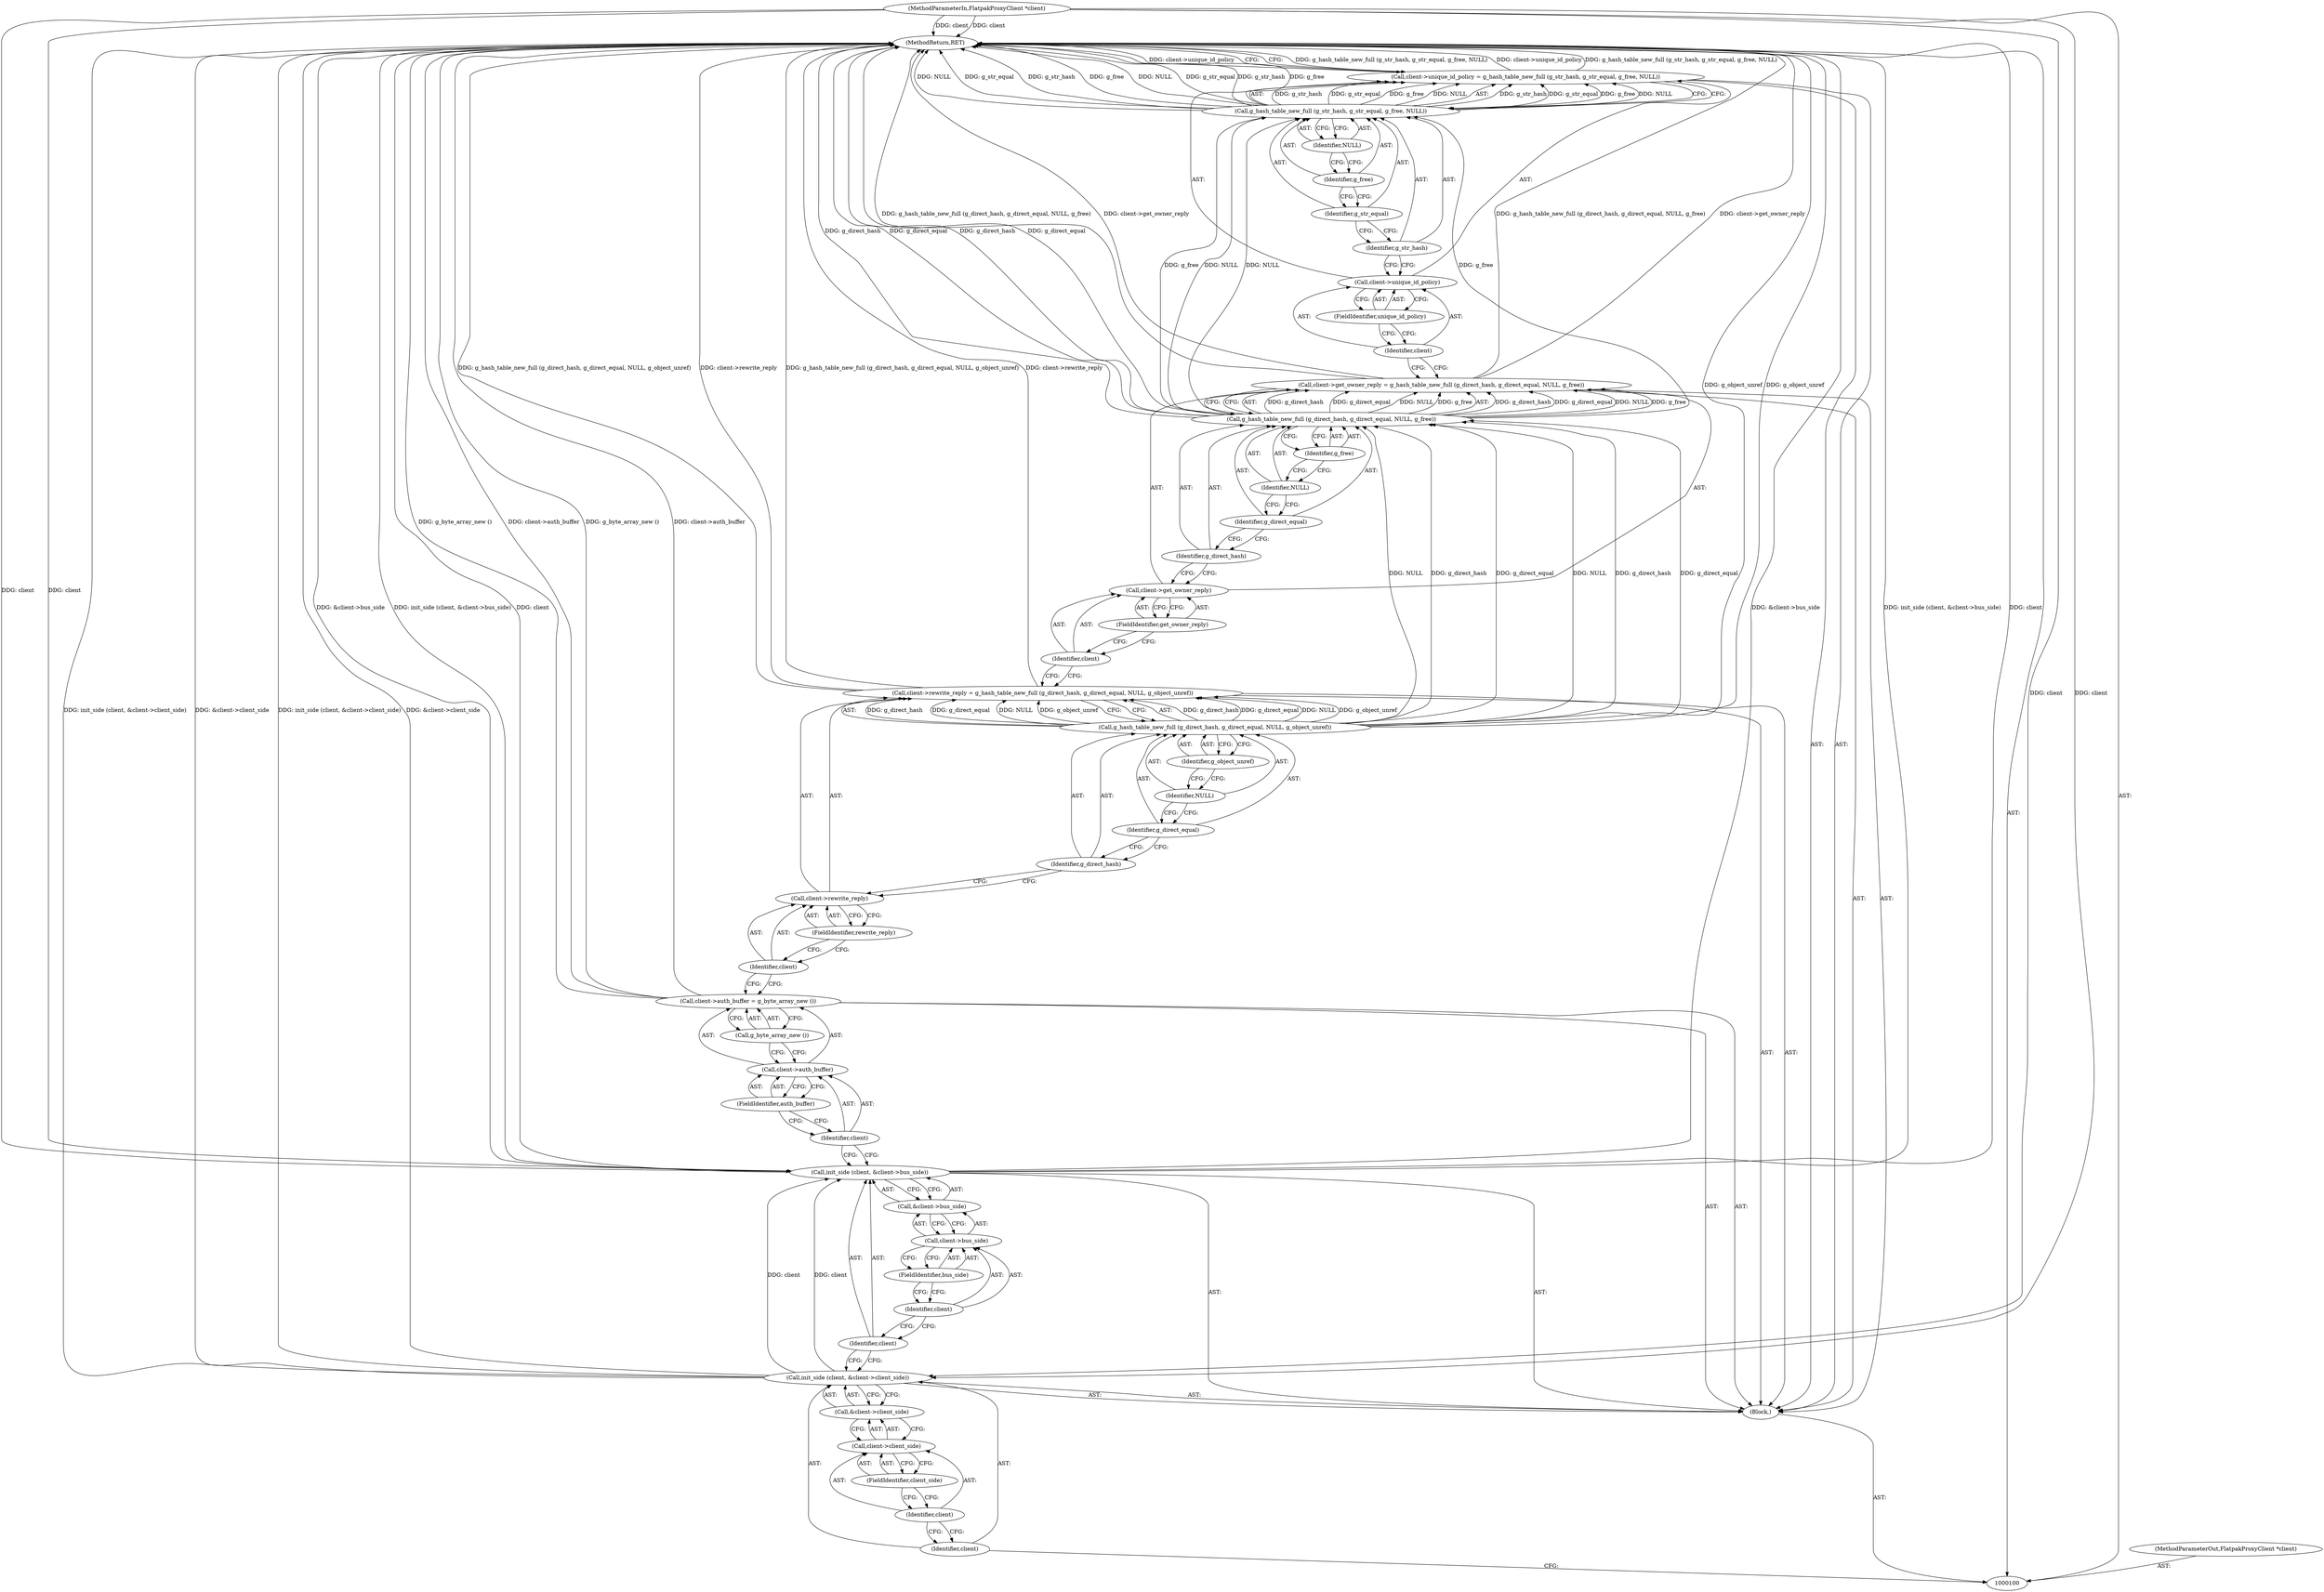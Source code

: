 digraph "0_flatpak_52346bf187b5a7f1c0fe9075b328b7ad6abe78f6_1" {
"1000147" [label="(MethodReturn,RET)"];
"1000101" [label="(MethodParameterIn,FlatpakProxyClient *client)"];
"1000182" [label="(MethodParameterOut,FlatpakProxyClient *client)"];
"1000102" [label="(Block,)"];
"1000104" [label="(Identifier,client)"];
"1000105" [label="(Call,&client->client_side)"];
"1000106" [label="(Call,client->client_side)"];
"1000107" [label="(Identifier,client)"];
"1000103" [label="(Call,init_side (client, &client->client_side))"];
"1000108" [label="(FieldIdentifier,client_side)"];
"1000110" [label="(Identifier,client)"];
"1000111" [label="(Call,&client->bus_side)"];
"1000112" [label="(Call,client->bus_side)"];
"1000113" [label="(Identifier,client)"];
"1000109" [label="(Call,init_side (client, &client->bus_side))"];
"1000114" [label="(FieldIdentifier,bus_side)"];
"1000118" [label="(FieldIdentifier,auth_buffer)"];
"1000115" [label="(Call,client->auth_buffer = g_byte_array_new ())"];
"1000116" [label="(Call,client->auth_buffer)"];
"1000117" [label="(Identifier,client)"];
"1000119" [label="(Call,g_byte_array_new ())"];
"1000123" [label="(FieldIdentifier,rewrite_reply)"];
"1000124" [label="(Call,g_hash_table_new_full (g_direct_hash, g_direct_equal, NULL, g_object_unref))"];
"1000120" [label="(Call,client->rewrite_reply = g_hash_table_new_full (g_direct_hash, g_direct_equal, NULL, g_object_unref))"];
"1000121" [label="(Call,client->rewrite_reply)"];
"1000122" [label="(Identifier,client)"];
"1000125" [label="(Identifier,g_direct_hash)"];
"1000126" [label="(Identifier,g_direct_equal)"];
"1000127" [label="(Identifier,NULL)"];
"1000128" [label="(Identifier,g_object_unref)"];
"1000132" [label="(FieldIdentifier,get_owner_reply)"];
"1000133" [label="(Call,g_hash_table_new_full (g_direct_hash, g_direct_equal, NULL, g_free))"];
"1000129" [label="(Call,client->get_owner_reply = g_hash_table_new_full (g_direct_hash, g_direct_equal, NULL, g_free))"];
"1000130" [label="(Call,client->get_owner_reply)"];
"1000131" [label="(Identifier,client)"];
"1000134" [label="(Identifier,g_direct_hash)"];
"1000135" [label="(Identifier,g_direct_equal)"];
"1000136" [label="(Identifier,NULL)"];
"1000137" [label="(Identifier,g_free)"];
"1000141" [label="(FieldIdentifier,unique_id_policy)"];
"1000138" [label="(Call,client->unique_id_policy = g_hash_table_new_full (g_str_hash, g_str_equal, g_free, NULL))"];
"1000139" [label="(Call,client->unique_id_policy)"];
"1000140" [label="(Identifier,client)"];
"1000142" [label="(Call,g_hash_table_new_full (g_str_hash, g_str_equal, g_free, NULL))"];
"1000143" [label="(Identifier,g_str_hash)"];
"1000144" [label="(Identifier,g_str_equal)"];
"1000145" [label="(Identifier,g_free)"];
"1000146" [label="(Identifier,NULL)"];
"1000147" -> "1000100"  [label="AST: "];
"1000147" -> "1000138"  [label="CFG: "];
"1000129" -> "1000147"  [label="DDG: client->get_owner_reply"];
"1000129" -> "1000147"  [label="DDG: g_hash_table_new_full (g_direct_hash, g_direct_equal, NULL, g_free)"];
"1000138" -> "1000147"  [label="DDG: g_hash_table_new_full (g_str_hash, g_str_equal, g_free, NULL)"];
"1000138" -> "1000147"  [label="DDG: client->unique_id_policy"];
"1000103" -> "1000147"  [label="DDG: &client->client_side"];
"1000103" -> "1000147"  [label="DDG: init_side (client, &client->client_side)"];
"1000115" -> "1000147"  [label="DDG: g_byte_array_new ()"];
"1000115" -> "1000147"  [label="DDG: client->auth_buffer"];
"1000142" -> "1000147"  [label="DDG: NULL"];
"1000142" -> "1000147"  [label="DDG: g_str_equal"];
"1000142" -> "1000147"  [label="DDG: g_str_hash"];
"1000142" -> "1000147"  [label="DDG: g_free"];
"1000109" -> "1000147"  [label="DDG: init_side (client, &client->bus_side)"];
"1000109" -> "1000147"  [label="DDG: client"];
"1000109" -> "1000147"  [label="DDG: &client->bus_side"];
"1000120" -> "1000147"  [label="DDG: g_hash_table_new_full (g_direct_hash, g_direct_equal, NULL, g_object_unref)"];
"1000120" -> "1000147"  [label="DDG: client->rewrite_reply"];
"1000133" -> "1000147"  [label="DDG: g_direct_hash"];
"1000133" -> "1000147"  [label="DDG: g_direct_equal"];
"1000101" -> "1000147"  [label="DDG: client"];
"1000124" -> "1000147"  [label="DDG: g_object_unref"];
"1000101" -> "1000100"  [label="AST: "];
"1000101" -> "1000147"  [label="DDG: client"];
"1000101" -> "1000103"  [label="DDG: client"];
"1000101" -> "1000109"  [label="DDG: client"];
"1000182" -> "1000100"  [label="AST: "];
"1000102" -> "1000100"  [label="AST: "];
"1000103" -> "1000102"  [label="AST: "];
"1000109" -> "1000102"  [label="AST: "];
"1000115" -> "1000102"  [label="AST: "];
"1000120" -> "1000102"  [label="AST: "];
"1000129" -> "1000102"  [label="AST: "];
"1000138" -> "1000102"  [label="AST: "];
"1000104" -> "1000103"  [label="AST: "];
"1000104" -> "1000100"  [label="CFG: "];
"1000107" -> "1000104"  [label="CFG: "];
"1000105" -> "1000103"  [label="AST: "];
"1000105" -> "1000106"  [label="CFG: "];
"1000106" -> "1000105"  [label="AST: "];
"1000103" -> "1000105"  [label="CFG: "];
"1000106" -> "1000105"  [label="AST: "];
"1000106" -> "1000108"  [label="CFG: "];
"1000107" -> "1000106"  [label="AST: "];
"1000108" -> "1000106"  [label="AST: "];
"1000105" -> "1000106"  [label="CFG: "];
"1000107" -> "1000106"  [label="AST: "];
"1000107" -> "1000104"  [label="CFG: "];
"1000108" -> "1000107"  [label="CFG: "];
"1000103" -> "1000102"  [label="AST: "];
"1000103" -> "1000105"  [label="CFG: "];
"1000104" -> "1000103"  [label="AST: "];
"1000105" -> "1000103"  [label="AST: "];
"1000110" -> "1000103"  [label="CFG: "];
"1000103" -> "1000147"  [label="DDG: &client->client_side"];
"1000103" -> "1000147"  [label="DDG: init_side (client, &client->client_side)"];
"1000101" -> "1000103"  [label="DDG: client"];
"1000103" -> "1000109"  [label="DDG: client"];
"1000108" -> "1000106"  [label="AST: "];
"1000108" -> "1000107"  [label="CFG: "];
"1000106" -> "1000108"  [label="CFG: "];
"1000110" -> "1000109"  [label="AST: "];
"1000110" -> "1000103"  [label="CFG: "];
"1000113" -> "1000110"  [label="CFG: "];
"1000111" -> "1000109"  [label="AST: "];
"1000111" -> "1000112"  [label="CFG: "];
"1000112" -> "1000111"  [label="AST: "];
"1000109" -> "1000111"  [label="CFG: "];
"1000112" -> "1000111"  [label="AST: "];
"1000112" -> "1000114"  [label="CFG: "];
"1000113" -> "1000112"  [label="AST: "];
"1000114" -> "1000112"  [label="AST: "];
"1000111" -> "1000112"  [label="CFG: "];
"1000113" -> "1000112"  [label="AST: "];
"1000113" -> "1000110"  [label="CFG: "];
"1000114" -> "1000113"  [label="CFG: "];
"1000109" -> "1000102"  [label="AST: "];
"1000109" -> "1000111"  [label="CFG: "];
"1000110" -> "1000109"  [label="AST: "];
"1000111" -> "1000109"  [label="AST: "];
"1000117" -> "1000109"  [label="CFG: "];
"1000109" -> "1000147"  [label="DDG: init_side (client, &client->bus_side)"];
"1000109" -> "1000147"  [label="DDG: client"];
"1000109" -> "1000147"  [label="DDG: &client->bus_side"];
"1000103" -> "1000109"  [label="DDG: client"];
"1000101" -> "1000109"  [label="DDG: client"];
"1000114" -> "1000112"  [label="AST: "];
"1000114" -> "1000113"  [label="CFG: "];
"1000112" -> "1000114"  [label="CFG: "];
"1000118" -> "1000116"  [label="AST: "];
"1000118" -> "1000117"  [label="CFG: "];
"1000116" -> "1000118"  [label="CFG: "];
"1000115" -> "1000102"  [label="AST: "];
"1000115" -> "1000119"  [label="CFG: "];
"1000116" -> "1000115"  [label="AST: "];
"1000119" -> "1000115"  [label="AST: "];
"1000122" -> "1000115"  [label="CFG: "];
"1000115" -> "1000147"  [label="DDG: g_byte_array_new ()"];
"1000115" -> "1000147"  [label="DDG: client->auth_buffer"];
"1000116" -> "1000115"  [label="AST: "];
"1000116" -> "1000118"  [label="CFG: "];
"1000117" -> "1000116"  [label="AST: "];
"1000118" -> "1000116"  [label="AST: "];
"1000119" -> "1000116"  [label="CFG: "];
"1000117" -> "1000116"  [label="AST: "];
"1000117" -> "1000109"  [label="CFG: "];
"1000118" -> "1000117"  [label="CFG: "];
"1000119" -> "1000115"  [label="AST: "];
"1000119" -> "1000116"  [label="CFG: "];
"1000115" -> "1000119"  [label="CFG: "];
"1000123" -> "1000121"  [label="AST: "];
"1000123" -> "1000122"  [label="CFG: "];
"1000121" -> "1000123"  [label="CFG: "];
"1000124" -> "1000120"  [label="AST: "];
"1000124" -> "1000128"  [label="CFG: "];
"1000125" -> "1000124"  [label="AST: "];
"1000126" -> "1000124"  [label="AST: "];
"1000127" -> "1000124"  [label="AST: "];
"1000128" -> "1000124"  [label="AST: "];
"1000120" -> "1000124"  [label="CFG: "];
"1000124" -> "1000147"  [label="DDG: g_object_unref"];
"1000124" -> "1000120"  [label="DDG: g_direct_hash"];
"1000124" -> "1000120"  [label="DDG: g_direct_equal"];
"1000124" -> "1000120"  [label="DDG: NULL"];
"1000124" -> "1000120"  [label="DDG: g_object_unref"];
"1000124" -> "1000133"  [label="DDG: g_direct_hash"];
"1000124" -> "1000133"  [label="DDG: g_direct_equal"];
"1000124" -> "1000133"  [label="DDG: NULL"];
"1000120" -> "1000102"  [label="AST: "];
"1000120" -> "1000124"  [label="CFG: "];
"1000121" -> "1000120"  [label="AST: "];
"1000124" -> "1000120"  [label="AST: "];
"1000131" -> "1000120"  [label="CFG: "];
"1000120" -> "1000147"  [label="DDG: g_hash_table_new_full (g_direct_hash, g_direct_equal, NULL, g_object_unref)"];
"1000120" -> "1000147"  [label="DDG: client->rewrite_reply"];
"1000124" -> "1000120"  [label="DDG: g_direct_hash"];
"1000124" -> "1000120"  [label="DDG: g_direct_equal"];
"1000124" -> "1000120"  [label="DDG: NULL"];
"1000124" -> "1000120"  [label="DDG: g_object_unref"];
"1000121" -> "1000120"  [label="AST: "];
"1000121" -> "1000123"  [label="CFG: "];
"1000122" -> "1000121"  [label="AST: "];
"1000123" -> "1000121"  [label="AST: "];
"1000125" -> "1000121"  [label="CFG: "];
"1000122" -> "1000121"  [label="AST: "];
"1000122" -> "1000115"  [label="CFG: "];
"1000123" -> "1000122"  [label="CFG: "];
"1000125" -> "1000124"  [label="AST: "];
"1000125" -> "1000121"  [label="CFG: "];
"1000126" -> "1000125"  [label="CFG: "];
"1000126" -> "1000124"  [label="AST: "];
"1000126" -> "1000125"  [label="CFG: "];
"1000127" -> "1000126"  [label="CFG: "];
"1000127" -> "1000124"  [label="AST: "];
"1000127" -> "1000126"  [label="CFG: "];
"1000128" -> "1000127"  [label="CFG: "];
"1000128" -> "1000124"  [label="AST: "];
"1000128" -> "1000127"  [label="CFG: "];
"1000124" -> "1000128"  [label="CFG: "];
"1000132" -> "1000130"  [label="AST: "];
"1000132" -> "1000131"  [label="CFG: "];
"1000130" -> "1000132"  [label="CFG: "];
"1000133" -> "1000129"  [label="AST: "];
"1000133" -> "1000137"  [label="CFG: "];
"1000134" -> "1000133"  [label="AST: "];
"1000135" -> "1000133"  [label="AST: "];
"1000136" -> "1000133"  [label="AST: "];
"1000137" -> "1000133"  [label="AST: "];
"1000129" -> "1000133"  [label="CFG: "];
"1000133" -> "1000147"  [label="DDG: g_direct_hash"];
"1000133" -> "1000147"  [label="DDG: g_direct_equal"];
"1000133" -> "1000129"  [label="DDG: g_direct_hash"];
"1000133" -> "1000129"  [label="DDG: g_direct_equal"];
"1000133" -> "1000129"  [label="DDG: NULL"];
"1000133" -> "1000129"  [label="DDG: g_free"];
"1000124" -> "1000133"  [label="DDG: g_direct_hash"];
"1000124" -> "1000133"  [label="DDG: g_direct_equal"];
"1000124" -> "1000133"  [label="DDG: NULL"];
"1000133" -> "1000142"  [label="DDG: g_free"];
"1000133" -> "1000142"  [label="DDG: NULL"];
"1000129" -> "1000102"  [label="AST: "];
"1000129" -> "1000133"  [label="CFG: "];
"1000130" -> "1000129"  [label="AST: "];
"1000133" -> "1000129"  [label="AST: "];
"1000140" -> "1000129"  [label="CFG: "];
"1000129" -> "1000147"  [label="DDG: client->get_owner_reply"];
"1000129" -> "1000147"  [label="DDG: g_hash_table_new_full (g_direct_hash, g_direct_equal, NULL, g_free)"];
"1000133" -> "1000129"  [label="DDG: g_direct_hash"];
"1000133" -> "1000129"  [label="DDG: g_direct_equal"];
"1000133" -> "1000129"  [label="DDG: NULL"];
"1000133" -> "1000129"  [label="DDG: g_free"];
"1000130" -> "1000129"  [label="AST: "];
"1000130" -> "1000132"  [label="CFG: "];
"1000131" -> "1000130"  [label="AST: "];
"1000132" -> "1000130"  [label="AST: "];
"1000134" -> "1000130"  [label="CFG: "];
"1000131" -> "1000130"  [label="AST: "];
"1000131" -> "1000120"  [label="CFG: "];
"1000132" -> "1000131"  [label="CFG: "];
"1000134" -> "1000133"  [label="AST: "];
"1000134" -> "1000130"  [label="CFG: "];
"1000135" -> "1000134"  [label="CFG: "];
"1000135" -> "1000133"  [label="AST: "];
"1000135" -> "1000134"  [label="CFG: "];
"1000136" -> "1000135"  [label="CFG: "];
"1000136" -> "1000133"  [label="AST: "];
"1000136" -> "1000135"  [label="CFG: "];
"1000137" -> "1000136"  [label="CFG: "];
"1000137" -> "1000133"  [label="AST: "];
"1000137" -> "1000136"  [label="CFG: "];
"1000133" -> "1000137"  [label="CFG: "];
"1000141" -> "1000139"  [label="AST: "];
"1000141" -> "1000140"  [label="CFG: "];
"1000139" -> "1000141"  [label="CFG: "];
"1000138" -> "1000102"  [label="AST: "];
"1000138" -> "1000142"  [label="CFG: "];
"1000139" -> "1000138"  [label="AST: "];
"1000142" -> "1000138"  [label="AST: "];
"1000147" -> "1000138"  [label="CFG: "];
"1000138" -> "1000147"  [label="DDG: g_hash_table_new_full (g_str_hash, g_str_equal, g_free, NULL)"];
"1000138" -> "1000147"  [label="DDG: client->unique_id_policy"];
"1000142" -> "1000138"  [label="DDG: g_str_hash"];
"1000142" -> "1000138"  [label="DDG: g_str_equal"];
"1000142" -> "1000138"  [label="DDG: g_free"];
"1000142" -> "1000138"  [label="DDG: NULL"];
"1000139" -> "1000138"  [label="AST: "];
"1000139" -> "1000141"  [label="CFG: "];
"1000140" -> "1000139"  [label="AST: "];
"1000141" -> "1000139"  [label="AST: "];
"1000143" -> "1000139"  [label="CFG: "];
"1000140" -> "1000139"  [label="AST: "];
"1000140" -> "1000129"  [label="CFG: "];
"1000141" -> "1000140"  [label="CFG: "];
"1000142" -> "1000138"  [label="AST: "];
"1000142" -> "1000146"  [label="CFG: "];
"1000143" -> "1000142"  [label="AST: "];
"1000144" -> "1000142"  [label="AST: "];
"1000145" -> "1000142"  [label="AST: "];
"1000146" -> "1000142"  [label="AST: "];
"1000138" -> "1000142"  [label="CFG: "];
"1000142" -> "1000147"  [label="DDG: NULL"];
"1000142" -> "1000147"  [label="DDG: g_str_equal"];
"1000142" -> "1000147"  [label="DDG: g_str_hash"];
"1000142" -> "1000147"  [label="DDG: g_free"];
"1000142" -> "1000138"  [label="DDG: g_str_hash"];
"1000142" -> "1000138"  [label="DDG: g_str_equal"];
"1000142" -> "1000138"  [label="DDG: g_free"];
"1000142" -> "1000138"  [label="DDG: NULL"];
"1000133" -> "1000142"  [label="DDG: g_free"];
"1000133" -> "1000142"  [label="DDG: NULL"];
"1000143" -> "1000142"  [label="AST: "];
"1000143" -> "1000139"  [label="CFG: "];
"1000144" -> "1000143"  [label="CFG: "];
"1000144" -> "1000142"  [label="AST: "];
"1000144" -> "1000143"  [label="CFG: "];
"1000145" -> "1000144"  [label="CFG: "];
"1000145" -> "1000142"  [label="AST: "];
"1000145" -> "1000144"  [label="CFG: "];
"1000146" -> "1000145"  [label="CFG: "];
"1000146" -> "1000142"  [label="AST: "];
"1000146" -> "1000145"  [label="CFG: "];
"1000142" -> "1000146"  [label="CFG: "];
}
